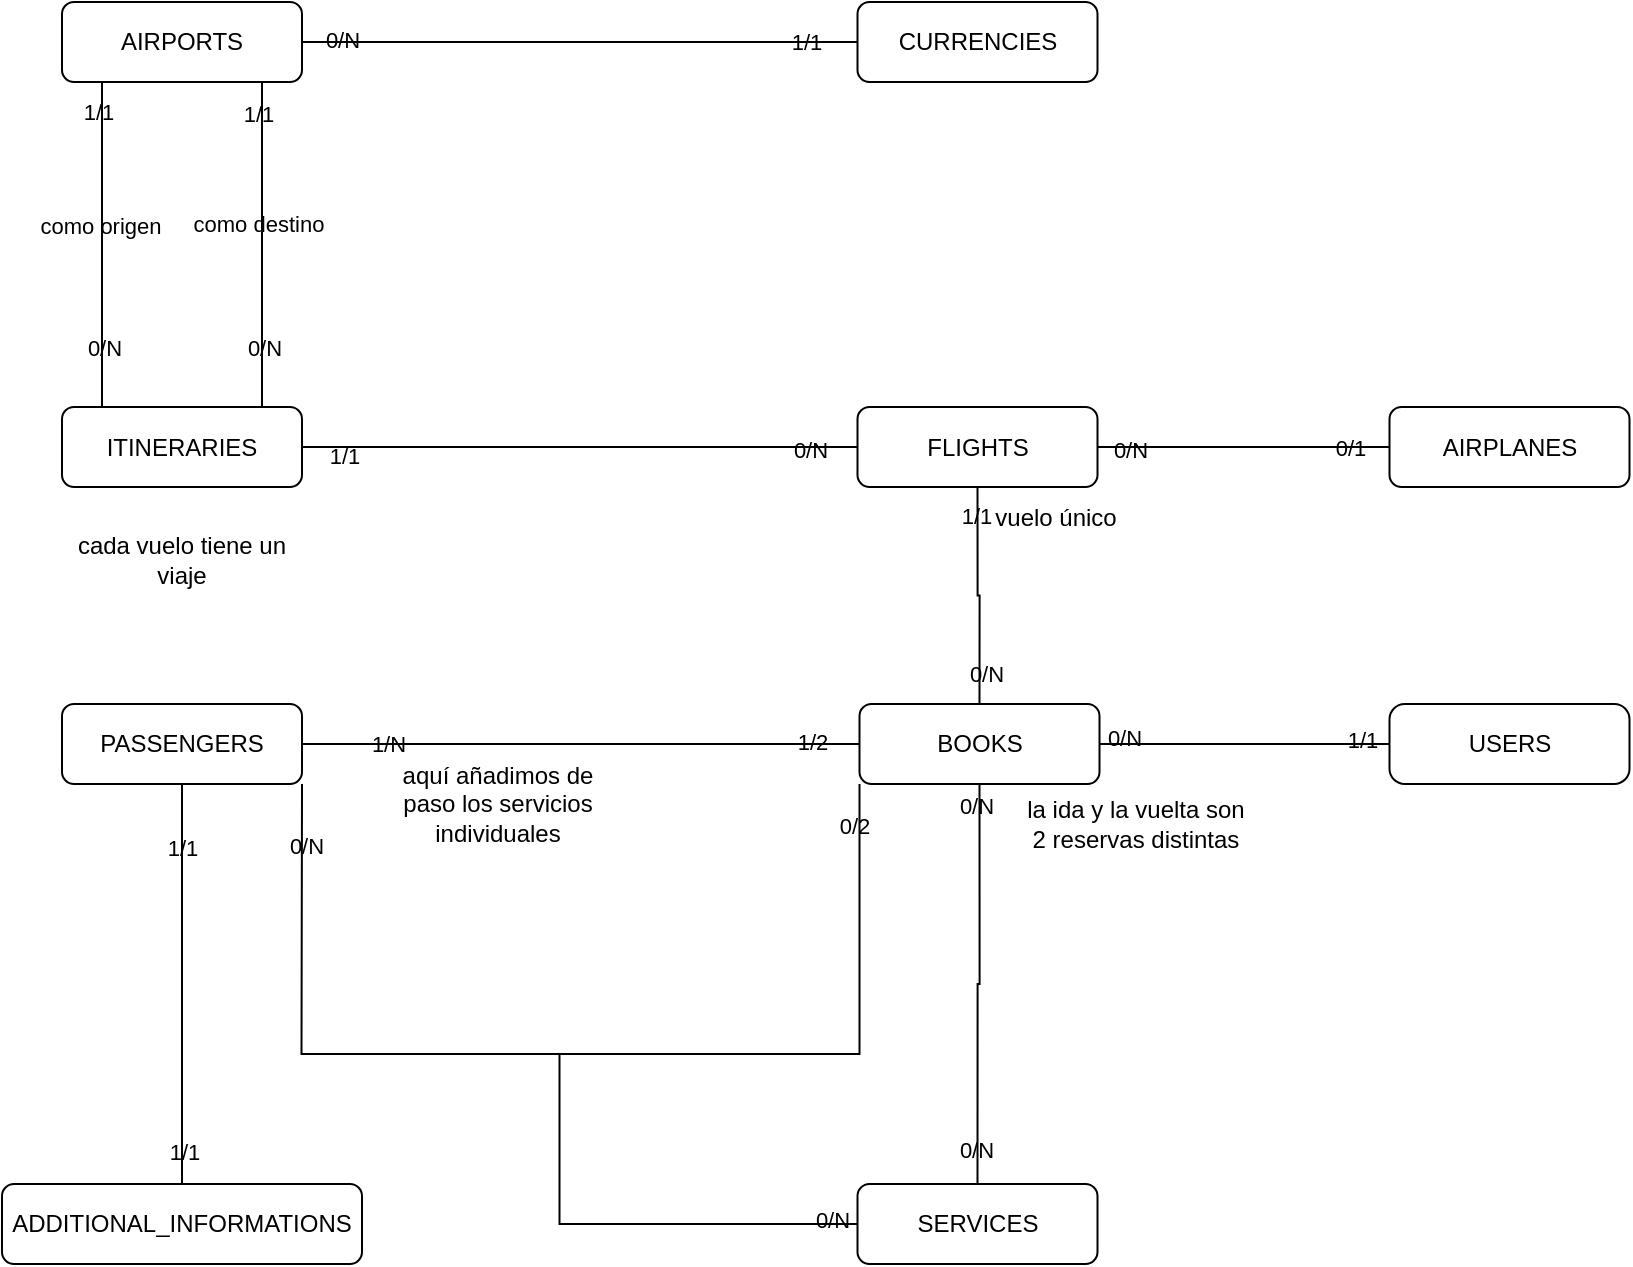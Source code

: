 <mxfile version="22.0.8" type="device">
  <diagram id="C5RBs43oDa-KdzZeNtuy" name="Page-1">
    <mxGraphModel dx="1941" dy="578" grid="1" gridSize="10" guides="1" tooltips="1" connect="1" arrows="1" fold="1" page="1" pageScale="1" pageWidth="827" pageHeight="1169" math="0" shadow="0">
      <root>
        <mxCell id="WIyWlLk6GJQsqaUBKTNV-0" />
        <mxCell id="WIyWlLk6GJQsqaUBKTNV-1" parent="WIyWlLk6GJQsqaUBKTNV-0" />
        <mxCell id="WIyWlLk6GJQsqaUBKTNV-2" value="" style="rounded=0;html=1;jettySize=auto;orthogonalLoop=1;fontSize=11;endArrow=none;endFill=0;endSize=8;strokeWidth=1;shadow=0;labelBackgroundColor=none;edgeStyle=orthogonalEdgeStyle;entryX=0;entryY=0.5;entryDx=0;entryDy=0;exitX=1;exitY=0.5;exitDx=0;exitDy=0;fontColor=default;" parent="WIyWlLk6GJQsqaUBKTNV-1" source="WIyWlLk6GJQsqaUBKTNV-3" target="WIyWlLk6GJQsqaUBKTNV-7" edge="1">
          <mxGeometry relative="1" as="geometry">
            <mxPoint x="-615.25" y="30.0" as="sourcePoint" />
            <mxPoint x="-466.25" y="29.5" as="targetPoint" />
          </mxGeometry>
        </mxCell>
        <mxCell id="2eCOgMGtBzsQvOvCT4ah-16" value="0/N" style="edgeLabel;html=1;align=center;verticalAlign=middle;resizable=0;points=[];labelBackgroundColor=none;" parent="WIyWlLk6GJQsqaUBKTNV-2" vertex="1" connectable="0">
          <mxGeometry x="-0.5" relative="1" as="geometry">
            <mxPoint x="-91" y="1" as="offset" />
          </mxGeometry>
        </mxCell>
        <mxCell id="2eCOgMGtBzsQvOvCT4ah-32" value="1/1" style="edgeLabel;html=1;align=center;verticalAlign=middle;resizable=0;points=[];labelBackgroundColor=none;" parent="WIyWlLk6GJQsqaUBKTNV-2" vertex="1" connectable="0">
          <mxGeometry x="0.811" relative="1" as="geometry">
            <mxPoint as="offset" />
          </mxGeometry>
        </mxCell>
        <mxCell id="2eCOgMGtBzsQvOvCT4ah-80" value="0/N" style="edgeLabel;html=1;align=center;verticalAlign=middle;resizable=0;points=[];labelBackgroundColor=none;" parent="WIyWlLk6GJQsqaUBKTNV-2" vertex="1" connectable="0">
          <mxGeometry x="-0.859" y="1" relative="1" as="geometry">
            <mxPoint as="offset" />
          </mxGeometry>
        </mxCell>
        <mxCell id="2eCOgMGtBzsQvOvCT4ah-33" style="edgeStyle=orthogonalEdgeStyle;rounded=0;orthogonalLoop=1;jettySize=auto;html=1;exitX=0.5;exitY=1;exitDx=0;exitDy=0;entryX=0.5;entryY=0;entryDx=0;entryDy=0;labelBackgroundColor=none;fontColor=default;endArrow=none;endFill=0;" parent="WIyWlLk6GJQsqaUBKTNV-1" edge="1">
          <mxGeometry relative="1" as="geometry">
            <mxPoint x="-770" y="50" as="sourcePoint" />
            <mxPoint x="-770" y="212.5" as="targetPoint" />
          </mxGeometry>
        </mxCell>
        <mxCell id="2eCOgMGtBzsQvOvCT4ah-34" value="0/N" style="edgeLabel;html=1;align=center;verticalAlign=middle;resizable=0;points=[];labelBackgroundColor=none;" parent="2eCOgMGtBzsQvOvCT4ah-33" vertex="1" connectable="0">
          <mxGeometry x="0.637" y="1" relative="1" as="geometry">
            <mxPoint as="offset" />
          </mxGeometry>
        </mxCell>
        <mxCell id="2eCOgMGtBzsQvOvCT4ah-35" value="1/1" style="edgeLabel;html=1;align=center;verticalAlign=middle;resizable=0;points=[];labelBackgroundColor=none;" parent="2eCOgMGtBzsQvOvCT4ah-33" vertex="1" connectable="0">
          <mxGeometry x="-0.814" y="-2" relative="1" as="geometry">
            <mxPoint as="offset" />
          </mxGeometry>
        </mxCell>
        <mxCell id="2eCOgMGtBzsQvOvCT4ah-39" value="como origen" style="edgeLabel;html=1;align=center;verticalAlign=middle;resizable=0;points=[];labelBackgroundColor=none;" parent="2eCOgMGtBzsQvOvCT4ah-33" vertex="1" connectable="0">
          <mxGeometry x="-0.186" y="-1" relative="1" as="geometry">
            <mxPoint y="6" as="offset" />
          </mxGeometry>
        </mxCell>
        <mxCell id="WIyWlLk6GJQsqaUBKTNV-3" value="AIRPORTS" style="rounded=1;whiteSpace=wrap;html=1;fontSize=12;glass=0;strokeWidth=1;shadow=0;labelBackgroundColor=none;" parent="WIyWlLk6GJQsqaUBKTNV-1" vertex="1">
          <mxGeometry x="-790" y="10" width="120" height="40" as="geometry" />
        </mxCell>
        <mxCell id="WIyWlLk6GJQsqaUBKTNV-7" value="CURRENCIES" style="rounded=1;whiteSpace=wrap;html=1;fontSize=12;glass=0;strokeWidth=1;shadow=0;labelBackgroundColor=none;" parent="WIyWlLk6GJQsqaUBKTNV-1" vertex="1">
          <mxGeometry x="-392.25" y="10" width="120" height="40" as="geometry" />
        </mxCell>
        <mxCell id="2eCOgMGtBzsQvOvCT4ah-19" style="edgeStyle=orthogonalEdgeStyle;rounded=0;orthogonalLoop=1;jettySize=auto;html=1;exitX=1;exitY=0.5;exitDx=0;exitDy=0;entryX=0;entryY=0.5;entryDx=0;entryDy=0;labelBackgroundColor=none;fontColor=default;endArrow=none;endFill=0;" parent="WIyWlLk6GJQsqaUBKTNV-1" source="WIyWlLk6GJQsqaUBKTNV-11" target="2eCOgMGtBzsQvOvCT4ah-4" edge="1">
          <mxGeometry relative="1" as="geometry" />
        </mxCell>
        <mxCell id="2eCOgMGtBzsQvOvCT4ah-20" value="0/1" style="edgeLabel;html=1;align=center;verticalAlign=middle;resizable=0;points=[];labelBackgroundColor=none;" parent="2eCOgMGtBzsQvOvCT4ah-19" vertex="1" connectable="0">
          <mxGeometry x="0.883" relative="1" as="geometry">
            <mxPoint x="-12" as="offset" />
          </mxGeometry>
        </mxCell>
        <mxCell id="2eCOgMGtBzsQvOvCT4ah-22" value="0/N" style="edgeLabel;html=1;align=center;verticalAlign=middle;resizable=0;points=[];labelBackgroundColor=none;" parent="2eCOgMGtBzsQvOvCT4ah-19" vertex="1" connectable="0">
          <mxGeometry x="-0.918" y="-1" relative="1" as="geometry">
            <mxPoint x="10" as="offset" />
          </mxGeometry>
        </mxCell>
        <mxCell id="WIyWlLk6GJQsqaUBKTNV-11" value="FLIGHTS" style="rounded=1;whiteSpace=wrap;html=1;fontSize=12;glass=0;strokeWidth=1;shadow=0;labelBackgroundColor=none;" parent="WIyWlLk6GJQsqaUBKTNV-1" vertex="1">
          <mxGeometry x="-392.25" y="212.5" width="120" height="40" as="geometry" />
        </mxCell>
        <mxCell id="2eCOgMGtBzsQvOvCT4ah-41" style="edgeStyle=orthogonalEdgeStyle;rounded=0;orthogonalLoop=1;jettySize=auto;html=1;exitX=1;exitY=0.5;exitDx=0;exitDy=0;entryX=0;entryY=0.5;entryDx=0;entryDy=0;labelBackgroundColor=none;fontColor=default;endArrow=none;endFill=0;" parent="WIyWlLk6GJQsqaUBKTNV-1" source="WIyWlLk6GJQsqaUBKTNV-12" target="WIyWlLk6GJQsqaUBKTNV-11" edge="1">
          <mxGeometry relative="1" as="geometry" />
        </mxCell>
        <mxCell id="2eCOgMGtBzsQvOvCT4ah-42" value="1/1" style="edgeLabel;html=1;align=center;verticalAlign=middle;resizable=0;points=[];labelBackgroundColor=none;" parent="2eCOgMGtBzsQvOvCT4ah-41" vertex="1" connectable="0">
          <mxGeometry x="-0.851" y="-4" relative="1" as="geometry">
            <mxPoint as="offset" />
          </mxGeometry>
        </mxCell>
        <mxCell id="2eCOgMGtBzsQvOvCT4ah-43" value="0/N" style="edgeLabel;html=1;align=center;verticalAlign=middle;resizable=0;points=[];labelBackgroundColor=none;" parent="2eCOgMGtBzsQvOvCT4ah-41" vertex="1" connectable="0">
          <mxGeometry x="0.826" y="-1" relative="1" as="geometry">
            <mxPoint as="offset" />
          </mxGeometry>
        </mxCell>
        <mxCell id="WIyWlLk6GJQsqaUBKTNV-12" value="ITINERARIES" style="rounded=1;whiteSpace=wrap;html=1;fontSize=12;glass=0;strokeWidth=1;shadow=0;labelBackgroundColor=none;" parent="WIyWlLk6GJQsqaUBKTNV-1" vertex="1">
          <mxGeometry x="-790" y="212.5" width="120" height="40" as="geometry" />
        </mxCell>
        <mxCell id="2eCOgMGtBzsQvOvCT4ah-4" value="AIRPLANES" style="rounded=1;whiteSpace=wrap;html=1;fontSize=12;glass=0;strokeWidth=1;shadow=0;labelBackgroundColor=none;" parent="WIyWlLk6GJQsqaUBKTNV-1" vertex="1">
          <mxGeometry x="-126.25" y="212.5" width="120" height="40" as="geometry" />
        </mxCell>
        <mxCell id="2eCOgMGtBzsQvOvCT4ah-5" value="SERVICES" style="rounded=1;whiteSpace=wrap;html=1;fontSize=12;glass=0;strokeWidth=1;shadow=0;labelBackgroundColor=none;" parent="WIyWlLk6GJQsqaUBKTNV-1" vertex="1">
          <mxGeometry x="-392.25" y="601" width="120" height="40" as="geometry" />
        </mxCell>
        <mxCell id="2eCOgMGtBzsQvOvCT4ah-28" style="rounded=0;orthogonalLoop=1;jettySize=auto;html=1;exitX=1;exitY=0.5;exitDx=0;exitDy=0;entryX=0;entryY=0.5;entryDx=0;entryDy=0;labelBackgroundColor=none;fontColor=default;endArrow=none;endFill=0;" parent="WIyWlLk6GJQsqaUBKTNV-1" source="2eCOgMGtBzsQvOvCT4ah-6" target="2eCOgMGtBzsQvOvCT4ah-7" edge="1">
          <mxGeometry relative="1" as="geometry" />
        </mxCell>
        <mxCell id="2eCOgMGtBzsQvOvCT4ah-30" value="1/1" style="edgeLabel;html=1;align=center;verticalAlign=middle;resizable=0;points=[];labelBackgroundColor=none;" parent="2eCOgMGtBzsQvOvCT4ah-28" vertex="1" connectable="0">
          <mxGeometry x="0.802" y="2" relative="1" as="geometry">
            <mxPoint as="offset" />
          </mxGeometry>
        </mxCell>
        <mxCell id="2eCOgMGtBzsQvOvCT4ah-31" value="0/N" style="edgeLabel;html=1;align=center;verticalAlign=middle;resizable=0;points=[];labelBackgroundColor=none;" parent="2eCOgMGtBzsQvOvCT4ah-28" vertex="1" connectable="0">
          <mxGeometry x="-0.805" y="3" relative="1" as="geometry">
            <mxPoint x="-2" as="offset" />
          </mxGeometry>
        </mxCell>
        <mxCell id="2eCOgMGtBzsQvOvCT4ah-44" style="edgeStyle=orthogonalEdgeStyle;rounded=0;orthogonalLoop=1;jettySize=auto;html=1;exitX=0.5;exitY=0;exitDx=0;exitDy=0;entryX=0.5;entryY=1;entryDx=0;entryDy=0;labelBackgroundColor=none;fontColor=default;endArrow=none;endFill=0;" parent="WIyWlLk6GJQsqaUBKTNV-1" source="2eCOgMGtBzsQvOvCT4ah-6" target="WIyWlLk6GJQsqaUBKTNV-11" edge="1">
          <mxGeometry relative="1" as="geometry">
            <mxPoint x="-351.25" y="286" as="targetPoint" />
          </mxGeometry>
        </mxCell>
        <mxCell id="2eCOgMGtBzsQvOvCT4ah-45" value="1/1" style="edgeLabel;html=1;align=center;verticalAlign=middle;resizable=0;points=[];labelBackgroundColor=none;" parent="2eCOgMGtBzsQvOvCT4ah-44" vertex="1" connectable="0">
          <mxGeometry x="0.892" y="1" relative="1" as="geometry">
            <mxPoint y="8" as="offset" />
          </mxGeometry>
        </mxCell>
        <mxCell id="2eCOgMGtBzsQvOvCT4ah-48" value="0/N" style="edgeLabel;html=1;align=center;verticalAlign=middle;resizable=0;points=[];labelBackgroundColor=none;" parent="2eCOgMGtBzsQvOvCT4ah-44" vertex="1" connectable="0">
          <mxGeometry x="-0.929" y="-3" relative="1" as="geometry">
            <mxPoint y="-11" as="offset" />
          </mxGeometry>
        </mxCell>
        <mxCell id="2eCOgMGtBzsQvOvCT4ah-59" style="edgeStyle=orthogonalEdgeStyle;rounded=0;orthogonalLoop=1;jettySize=auto;html=1;exitX=0.5;exitY=1;exitDx=0;exitDy=0;entryX=0.5;entryY=0;entryDx=0;entryDy=0;labelBackgroundColor=none;fontColor=default;endArrow=none;endFill=0;" parent="WIyWlLk6GJQsqaUBKTNV-1" source="2eCOgMGtBzsQvOvCT4ah-6" target="2eCOgMGtBzsQvOvCT4ah-5" edge="1">
          <mxGeometry relative="1" as="geometry" />
        </mxCell>
        <mxCell id="2eCOgMGtBzsQvOvCT4ah-60" value="0/N" style="edgeLabel;html=1;align=center;verticalAlign=middle;resizable=0;points=[];labelBackgroundColor=none;" parent="2eCOgMGtBzsQvOvCT4ah-59" vertex="1" connectable="0">
          <mxGeometry x="0.836" y="-1" relative="1" as="geometry">
            <mxPoint y="-1" as="offset" />
          </mxGeometry>
        </mxCell>
        <mxCell id="2eCOgMGtBzsQvOvCT4ah-61" value="0/N" style="edgeLabel;html=1;align=center;verticalAlign=middle;resizable=0;points=[];labelBackgroundColor=none;" parent="2eCOgMGtBzsQvOvCT4ah-59" vertex="1" connectable="0">
          <mxGeometry x="-0.879" y="-2" relative="1" as="geometry">
            <mxPoint y="-1" as="offset" />
          </mxGeometry>
        </mxCell>
        <mxCell id="2eCOgMGtBzsQvOvCT4ah-6" value="BOOKS" style="rounded=1;whiteSpace=wrap;html=1;fontSize=12;glass=0;strokeWidth=1;shadow=0;labelBackgroundColor=none;" parent="WIyWlLk6GJQsqaUBKTNV-1" vertex="1">
          <mxGeometry x="-391.25" y="361" width="120" height="40" as="geometry" />
        </mxCell>
        <mxCell id="2eCOgMGtBzsQvOvCT4ah-7" value="USERS" style="rounded=1;whiteSpace=wrap;html=1;fontSize=12;glass=0;strokeWidth=1;shadow=0;arcSize=19;labelBackgroundColor=none;" parent="WIyWlLk6GJQsqaUBKTNV-1" vertex="1">
          <mxGeometry x="-126.25" y="361" width="120" height="40" as="geometry" />
        </mxCell>
        <mxCell id="2eCOgMGtBzsQvOvCT4ah-23" style="edgeStyle=orthogonalEdgeStyle;rounded=0;orthogonalLoop=1;jettySize=auto;html=1;exitX=0.5;exitY=1;exitDx=0;exitDy=0;entryX=0.5;entryY=0;entryDx=0;entryDy=0;labelBackgroundColor=none;fontColor=default;endArrow=none;endFill=0;" parent="WIyWlLk6GJQsqaUBKTNV-1" source="2eCOgMGtBzsQvOvCT4ah-8" target="2eCOgMGtBzsQvOvCT4ah-9" edge="1">
          <mxGeometry relative="1" as="geometry" />
        </mxCell>
        <mxCell id="2eCOgMGtBzsQvOvCT4ah-24" value="1/1" style="edgeLabel;html=1;align=center;verticalAlign=middle;resizable=0;points=[];labelBackgroundColor=none;" parent="2eCOgMGtBzsQvOvCT4ah-23" vertex="1" connectable="0">
          <mxGeometry x="-0.684" relative="1" as="geometry">
            <mxPoint as="offset" />
          </mxGeometry>
        </mxCell>
        <mxCell id="2eCOgMGtBzsQvOvCT4ah-25" value="1/1" style="edgeLabel;html=1;align=center;verticalAlign=middle;resizable=0;points=[];labelBackgroundColor=none;" parent="2eCOgMGtBzsQvOvCT4ah-23" vertex="1" connectable="0">
          <mxGeometry x="0.842" y="1" relative="1" as="geometry">
            <mxPoint as="offset" />
          </mxGeometry>
        </mxCell>
        <mxCell id="2eCOgMGtBzsQvOvCT4ah-52" style="edgeStyle=orthogonalEdgeStyle;rounded=0;orthogonalLoop=1;jettySize=auto;html=1;exitX=1;exitY=0.5;exitDx=0;exitDy=0;entryX=0;entryY=0.5;entryDx=0;entryDy=0;labelBackgroundColor=none;fontColor=default;endArrow=none;endFill=0;" parent="WIyWlLk6GJQsqaUBKTNV-1" source="2eCOgMGtBzsQvOvCT4ah-8" target="2eCOgMGtBzsQvOvCT4ah-6" edge="1">
          <mxGeometry relative="1" as="geometry">
            <mxPoint x="-481.25" y="381" as="targetPoint" />
          </mxGeometry>
        </mxCell>
        <mxCell id="2eCOgMGtBzsQvOvCT4ah-63" value="1/N" style="edgeLabel;html=1;align=center;verticalAlign=middle;resizable=0;points=[];labelBackgroundColor=none;" parent="2eCOgMGtBzsQvOvCT4ah-52" vertex="1" connectable="0">
          <mxGeometry x="-0.691" relative="1" as="geometry">
            <mxPoint as="offset" />
          </mxGeometry>
        </mxCell>
        <mxCell id="2eCOgMGtBzsQvOvCT4ah-78" value="1/2" style="edgeLabel;html=1;align=center;verticalAlign=middle;resizable=0;points=[];labelBackgroundColor=none;" parent="2eCOgMGtBzsQvOvCT4ah-52" vertex="1" connectable="0">
          <mxGeometry x="0.831" y="1" relative="1" as="geometry">
            <mxPoint as="offset" />
          </mxGeometry>
        </mxCell>
        <mxCell id="2eCOgMGtBzsQvOvCT4ah-8" value="PASSENGERS" style="rounded=1;whiteSpace=wrap;html=1;fontSize=12;glass=0;strokeWidth=1;shadow=0;labelBackgroundColor=none;" parent="WIyWlLk6GJQsqaUBKTNV-1" vertex="1">
          <mxGeometry x="-790" y="361" width="120" height="40" as="geometry" />
        </mxCell>
        <mxCell id="2eCOgMGtBzsQvOvCT4ah-9" value="ADDITIONAL_INFORMATIONS" style="rounded=1;whiteSpace=wrap;html=1;fontSize=12;glass=0;strokeWidth=1;shadow=0;labelBackgroundColor=none;" parent="WIyWlLk6GJQsqaUBKTNV-1" vertex="1">
          <mxGeometry x="-820" y="601" width="180" height="40" as="geometry" />
        </mxCell>
        <mxCell id="2eCOgMGtBzsQvOvCT4ah-17" value="vuelo único" style="text;html=1;strokeColor=none;fillColor=none;align=center;verticalAlign=middle;whiteSpace=wrap;rounded=0;labelBackgroundColor=none;" parent="WIyWlLk6GJQsqaUBKTNV-1" vertex="1">
          <mxGeometry x="-351.25" y="252.5" width="116" height="30" as="geometry" />
        </mxCell>
        <mxCell id="2eCOgMGtBzsQvOvCT4ah-27" value="cada vuelo tiene un viaje" style="text;html=1;strokeColor=none;fillColor=none;align=center;verticalAlign=middle;whiteSpace=wrap;rounded=0;labelBackgroundColor=none;" parent="WIyWlLk6GJQsqaUBKTNV-1" vertex="1">
          <mxGeometry x="-790" y="268.5" width="120" height="40" as="geometry" />
        </mxCell>
        <mxCell id="2eCOgMGtBzsQvOvCT4ah-36" style="edgeStyle=orthogonalEdgeStyle;rounded=0;orthogonalLoop=1;jettySize=auto;html=1;exitX=0.5;exitY=1;exitDx=0;exitDy=0;entryX=0.5;entryY=0;entryDx=0;entryDy=0;labelBackgroundColor=none;fontColor=default;endArrow=none;endFill=0;" parent="WIyWlLk6GJQsqaUBKTNV-1" edge="1">
          <mxGeometry relative="1" as="geometry">
            <mxPoint x="-690" y="50.5" as="sourcePoint" />
            <mxPoint x="-690" y="212.5" as="targetPoint" />
          </mxGeometry>
        </mxCell>
        <mxCell id="2eCOgMGtBzsQvOvCT4ah-37" value="0/N" style="edgeLabel;html=1;align=center;verticalAlign=middle;resizable=0;points=[];labelBackgroundColor=none;" parent="2eCOgMGtBzsQvOvCT4ah-36" vertex="1" connectable="0">
          <mxGeometry x="0.637" y="1" relative="1" as="geometry">
            <mxPoint as="offset" />
          </mxGeometry>
        </mxCell>
        <mxCell id="2eCOgMGtBzsQvOvCT4ah-38" value="1/1" style="edgeLabel;html=1;align=center;verticalAlign=middle;resizable=0;points=[];labelBackgroundColor=none;" parent="2eCOgMGtBzsQvOvCT4ah-36" vertex="1" connectable="0">
          <mxGeometry x="-0.814" y="-2" relative="1" as="geometry">
            <mxPoint as="offset" />
          </mxGeometry>
        </mxCell>
        <mxCell id="2eCOgMGtBzsQvOvCT4ah-40" value="como destino" style="edgeLabel;html=1;align=center;verticalAlign=middle;resizable=0;points=[];labelBackgroundColor=none;" parent="2eCOgMGtBzsQvOvCT4ah-36" vertex="1" connectable="0">
          <mxGeometry x="-0.133" y="-2" relative="1" as="geometry">
            <mxPoint as="offset" />
          </mxGeometry>
        </mxCell>
        <mxCell id="2eCOgMGtBzsQvOvCT4ah-47" value="la ida y la vuelta son 2 reservas distintas" style="text;html=1;strokeColor=none;fillColor=none;align=center;verticalAlign=middle;whiteSpace=wrap;rounded=0;labelBackgroundColor=none;" parent="WIyWlLk6GJQsqaUBKTNV-1" vertex="1">
          <mxGeometry x="-311.25" y="406" width="116" height="30" as="geometry" />
        </mxCell>
        <mxCell id="2eCOgMGtBzsQvOvCT4ah-54" value="aquí añadimos de paso los servicios individuales" style="text;html=1;strokeColor=none;fillColor=none;align=center;verticalAlign=middle;whiteSpace=wrap;rounded=0;labelBackgroundColor=none;" parent="WIyWlLk6GJQsqaUBKTNV-1" vertex="1">
          <mxGeometry x="-631.25" y="391" width="118" height="40" as="geometry" />
        </mxCell>
        <mxCell id="2eCOgMGtBzsQvOvCT4ah-73" value="" style="endArrow=none;html=1;rounded=0;entryX=1;entryY=1;entryDx=0;entryDy=0;exitX=0;exitY=1;exitDx=0;exitDy=0;labelBackgroundColor=none;fontColor=default;" parent="WIyWlLk6GJQsqaUBKTNV-1" source="2eCOgMGtBzsQvOvCT4ah-6" target="2eCOgMGtBzsQvOvCT4ah-8" edge="1">
          <mxGeometry width="50" height="50" relative="1" as="geometry">
            <mxPoint x="-441.25" y="421" as="sourcePoint" />
            <mxPoint x="-151.25" y="511" as="targetPoint" />
            <Array as="points">
              <mxPoint x="-391.25" y="536" />
              <mxPoint x="-670.25" y="536" />
            </Array>
          </mxGeometry>
        </mxCell>
        <mxCell id="2eCOgMGtBzsQvOvCT4ah-74" value="0/N" style="edgeLabel;html=1;align=center;verticalAlign=middle;resizable=0;points=[];labelBackgroundColor=none;" parent="2eCOgMGtBzsQvOvCT4ah-73" vertex="1" connectable="0">
          <mxGeometry x="0.888" y="-2" relative="1" as="geometry">
            <mxPoint as="offset" />
          </mxGeometry>
        </mxCell>
        <mxCell id="2eCOgMGtBzsQvOvCT4ah-75" value="0/2" style="edgeLabel;html=1;align=center;verticalAlign=middle;resizable=0;points=[];labelBackgroundColor=none;" parent="2eCOgMGtBzsQvOvCT4ah-73" vertex="1" connectable="0">
          <mxGeometry x="-0.924" y="-3" relative="1" as="geometry">
            <mxPoint as="offset" />
          </mxGeometry>
        </mxCell>
        <mxCell id="2eCOgMGtBzsQvOvCT4ah-76" value="" style="endArrow=none;html=1;rounded=0;exitX=0;exitY=0.5;exitDx=0;exitDy=0;labelBackgroundColor=none;fontColor=default;" parent="WIyWlLk6GJQsqaUBKTNV-1" source="2eCOgMGtBzsQvOvCT4ah-5" edge="1">
          <mxGeometry width="50" height="50" relative="1" as="geometry">
            <mxPoint x="-201.25" y="561" as="sourcePoint" />
            <mxPoint x="-541.25" y="536" as="targetPoint" />
            <Array as="points">
              <mxPoint x="-541.25" y="621" />
            </Array>
          </mxGeometry>
        </mxCell>
        <mxCell id="2eCOgMGtBzsQvOvCT4ah-77" value="0/N" style="edgeLabel;html=1;align=center;verticalAlign=middle;resizable=0;points=[];labelBackgroundColor=none;" parent="2eCOgMGtBzsQvOvCT4ah-76" vertex="1" connectable="0">
          <mxGeometry x="-0.888" y="-2" relative="1" as="geometry">
            <mxPoint as="offset" />
          </mxGeometry>
        </mxCell>
      </root>
    </mxGraphModel>
  </diagram>
</mxfile>
